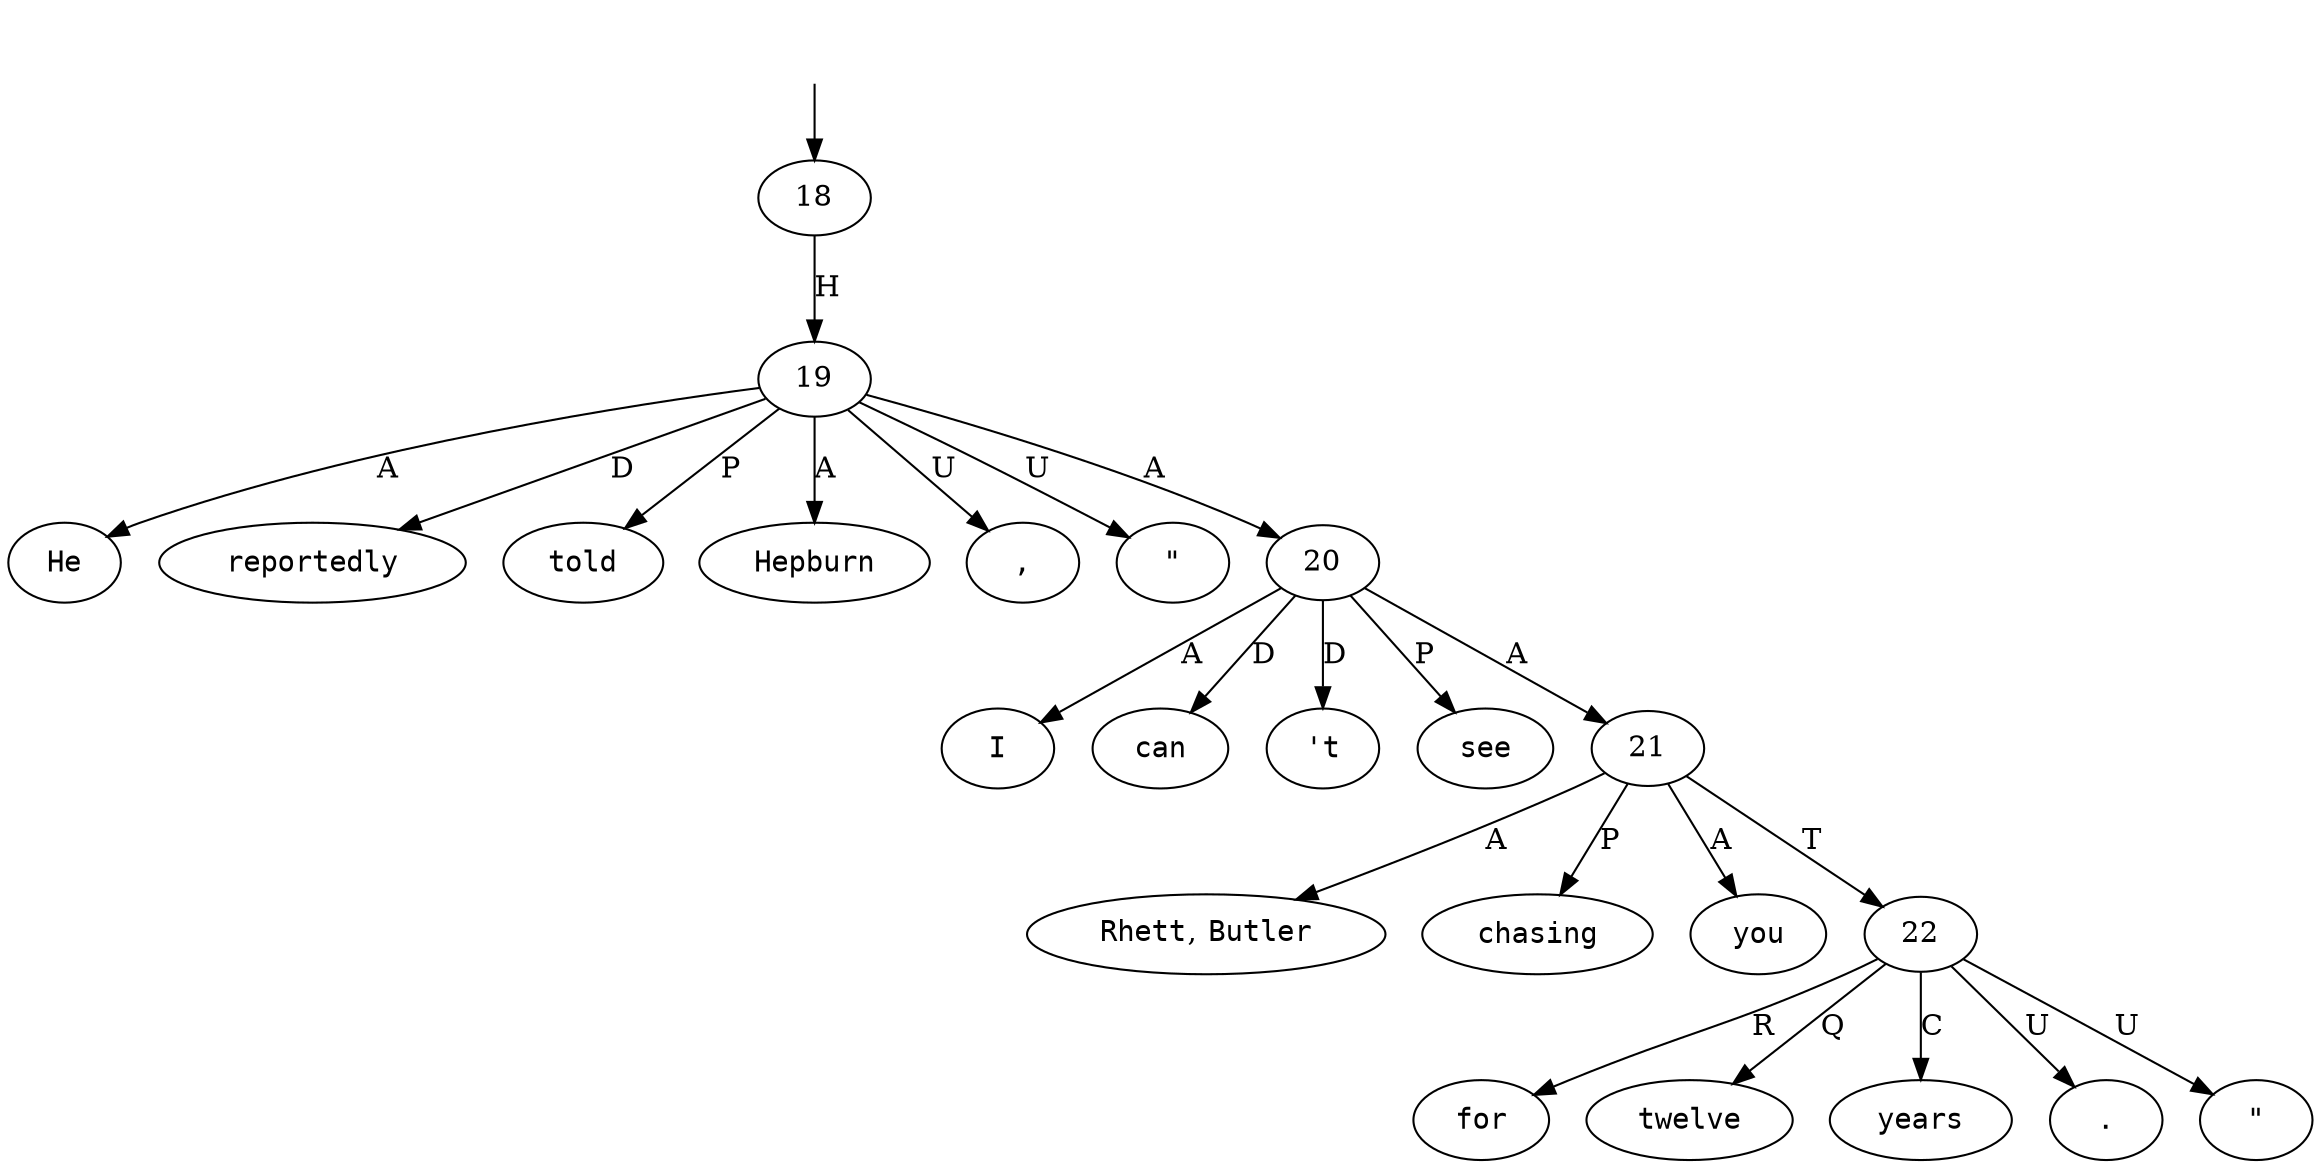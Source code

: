 digraph "130008" {
  top [ style=invis ];
  top -> 18;
  0 [ shape=oval, label=<<table align="center" border="0" cellspacing="0"><tr><td colspan="2"><font face="Courier">He</font></td></tr></table>> ];
  1 [ shape=oval, label=<<table align="center" border="0" cellspacing="0"><tr><td colspan="2"><font face="Courier">reportedly</font></td></tr></table>> ];
  2 [ shape=oval, label=<<table align="center" border="0" cellspacing="0"><tr><td colspan="2"><font face="Courier">told</font></td></tr></table>> ];
  3 [ shape=oval, label=<<table align="center" border="0" cellspacing="0"><tr><td colspan="2"><font face="Courier">Hepburn</font></td></tr></table>> ];
  4 [ shape=oval, label=<<table align="center" border="0" cellspacing="0"><tr><td colspan="2"><font face="Courier">,</font></td></tr></table>> ];
  5 [ shape=oval, label=<<table align="center" border="0" cellspacing="0"><tr><td colspan="2"><font face="Courier">&quot;</font></td></tr></table>> ];
  6 [ shape=oval, label=<<table align="center" border="0" cellspacing="0"><tr><td colspan="2"><font face="Courier">I</font></td></tr></table>> ];
  7 [ shape=oval, label=<<table align="center" border="0" cellspacing="0"><tr><td colspan="2"><font face="Courier">can</font></td></tr></table>> ];
  8 [ shape=oval, label=<<table align="center" border="0" cellspacing="0"><tr><td colspan="2"><font face="Courier">&#x27;t</font></td></tr></table>> ];
  9 [ shape=oval, label=<<table align="center" border="0" cellspacing="0"><tr><td colspan="2"><font face="Courier">see</font></td></tr></table>> ];
  10 [ shape=oval, label=<<table align="center" border="0" cellspacing="0"><tr><td colspan="2"><font face="Courier">Rhett</font>,&nbsp;<font face="Courier">Butler</font></td></tr></table>> ];
  11 [ shape=oval, label=<<table align="center" border="0" cellspacing="0"><tr><td colspan="2"><font face="Courier">chasing</font></td></tr></table>> ];
  12 [ shape=oval, label=<<table align="center" border="0" cellspacing="0"><tr><td colspan="2"><font face="Courier">you</font></td></tr></table>> ];
  13 [ shape=oval, label=<<table align="center" border="0" cellspacing="0"><tr><td colspan="2"><font face="Courier">for</font></td></tr></table>> ];
  14 [ shape=oval, label=<<table align="center" border="0" cellspacing="0"><tr><td colspan="2"><font face="Courier">twelve</font></td></tr></table>> ];
  15 [ shape=oval, label=<<table align="center" border="0" cellspacing="0"><tr><td colspan="2"><font face="Courier">years</font></td></tr></table>> ];
  16 [ shape=oval, label=<<table align="center" border="0" cellspacing="0"><tr><td colspan="2"><font face="Courier">.</font></td></tr></table>> ];
  17 [ shape=oval, label=<<table align="center" border="0" cellspacing="0"><tr><td colspan="2"><font face="Courier">&quot;</font></td></tr></table>> ];
  18 -> 19 [ label="H" ];
  19 -> 2 [ label="P" ];
  19 -> 1 [ label="D" ];
  19 -> 3 [ label="A" ];
  19 -> 0 [ label="A" ];
  19 -> 20 [ label="A" ];
  19 -> 4 [ label="U" ];
  19 -> 5 [ label="U" ];
  20 -> 21 [ label="A" ];
  20 -> 6 [ label="A" ];
  20 -> 9 [ label="P" ];
  20 -> 8 [ label="D" ];
  20 -> 7 [ label="D" ];
  21 -> 12 [ label="A" ];
  21 -> 11 [ label="P" ];
  21 -> 22 [ label="T" ];
  21 -> 10 [ label="A" ];
  22 -> 17 [ label="U" ];
  22 -> 15 [ label="C" ];
  22 -> 14 [ label="Q" ];
  22 -> 16 [ label="U" ];
  22 -> 13 [ label="R" ];
}

